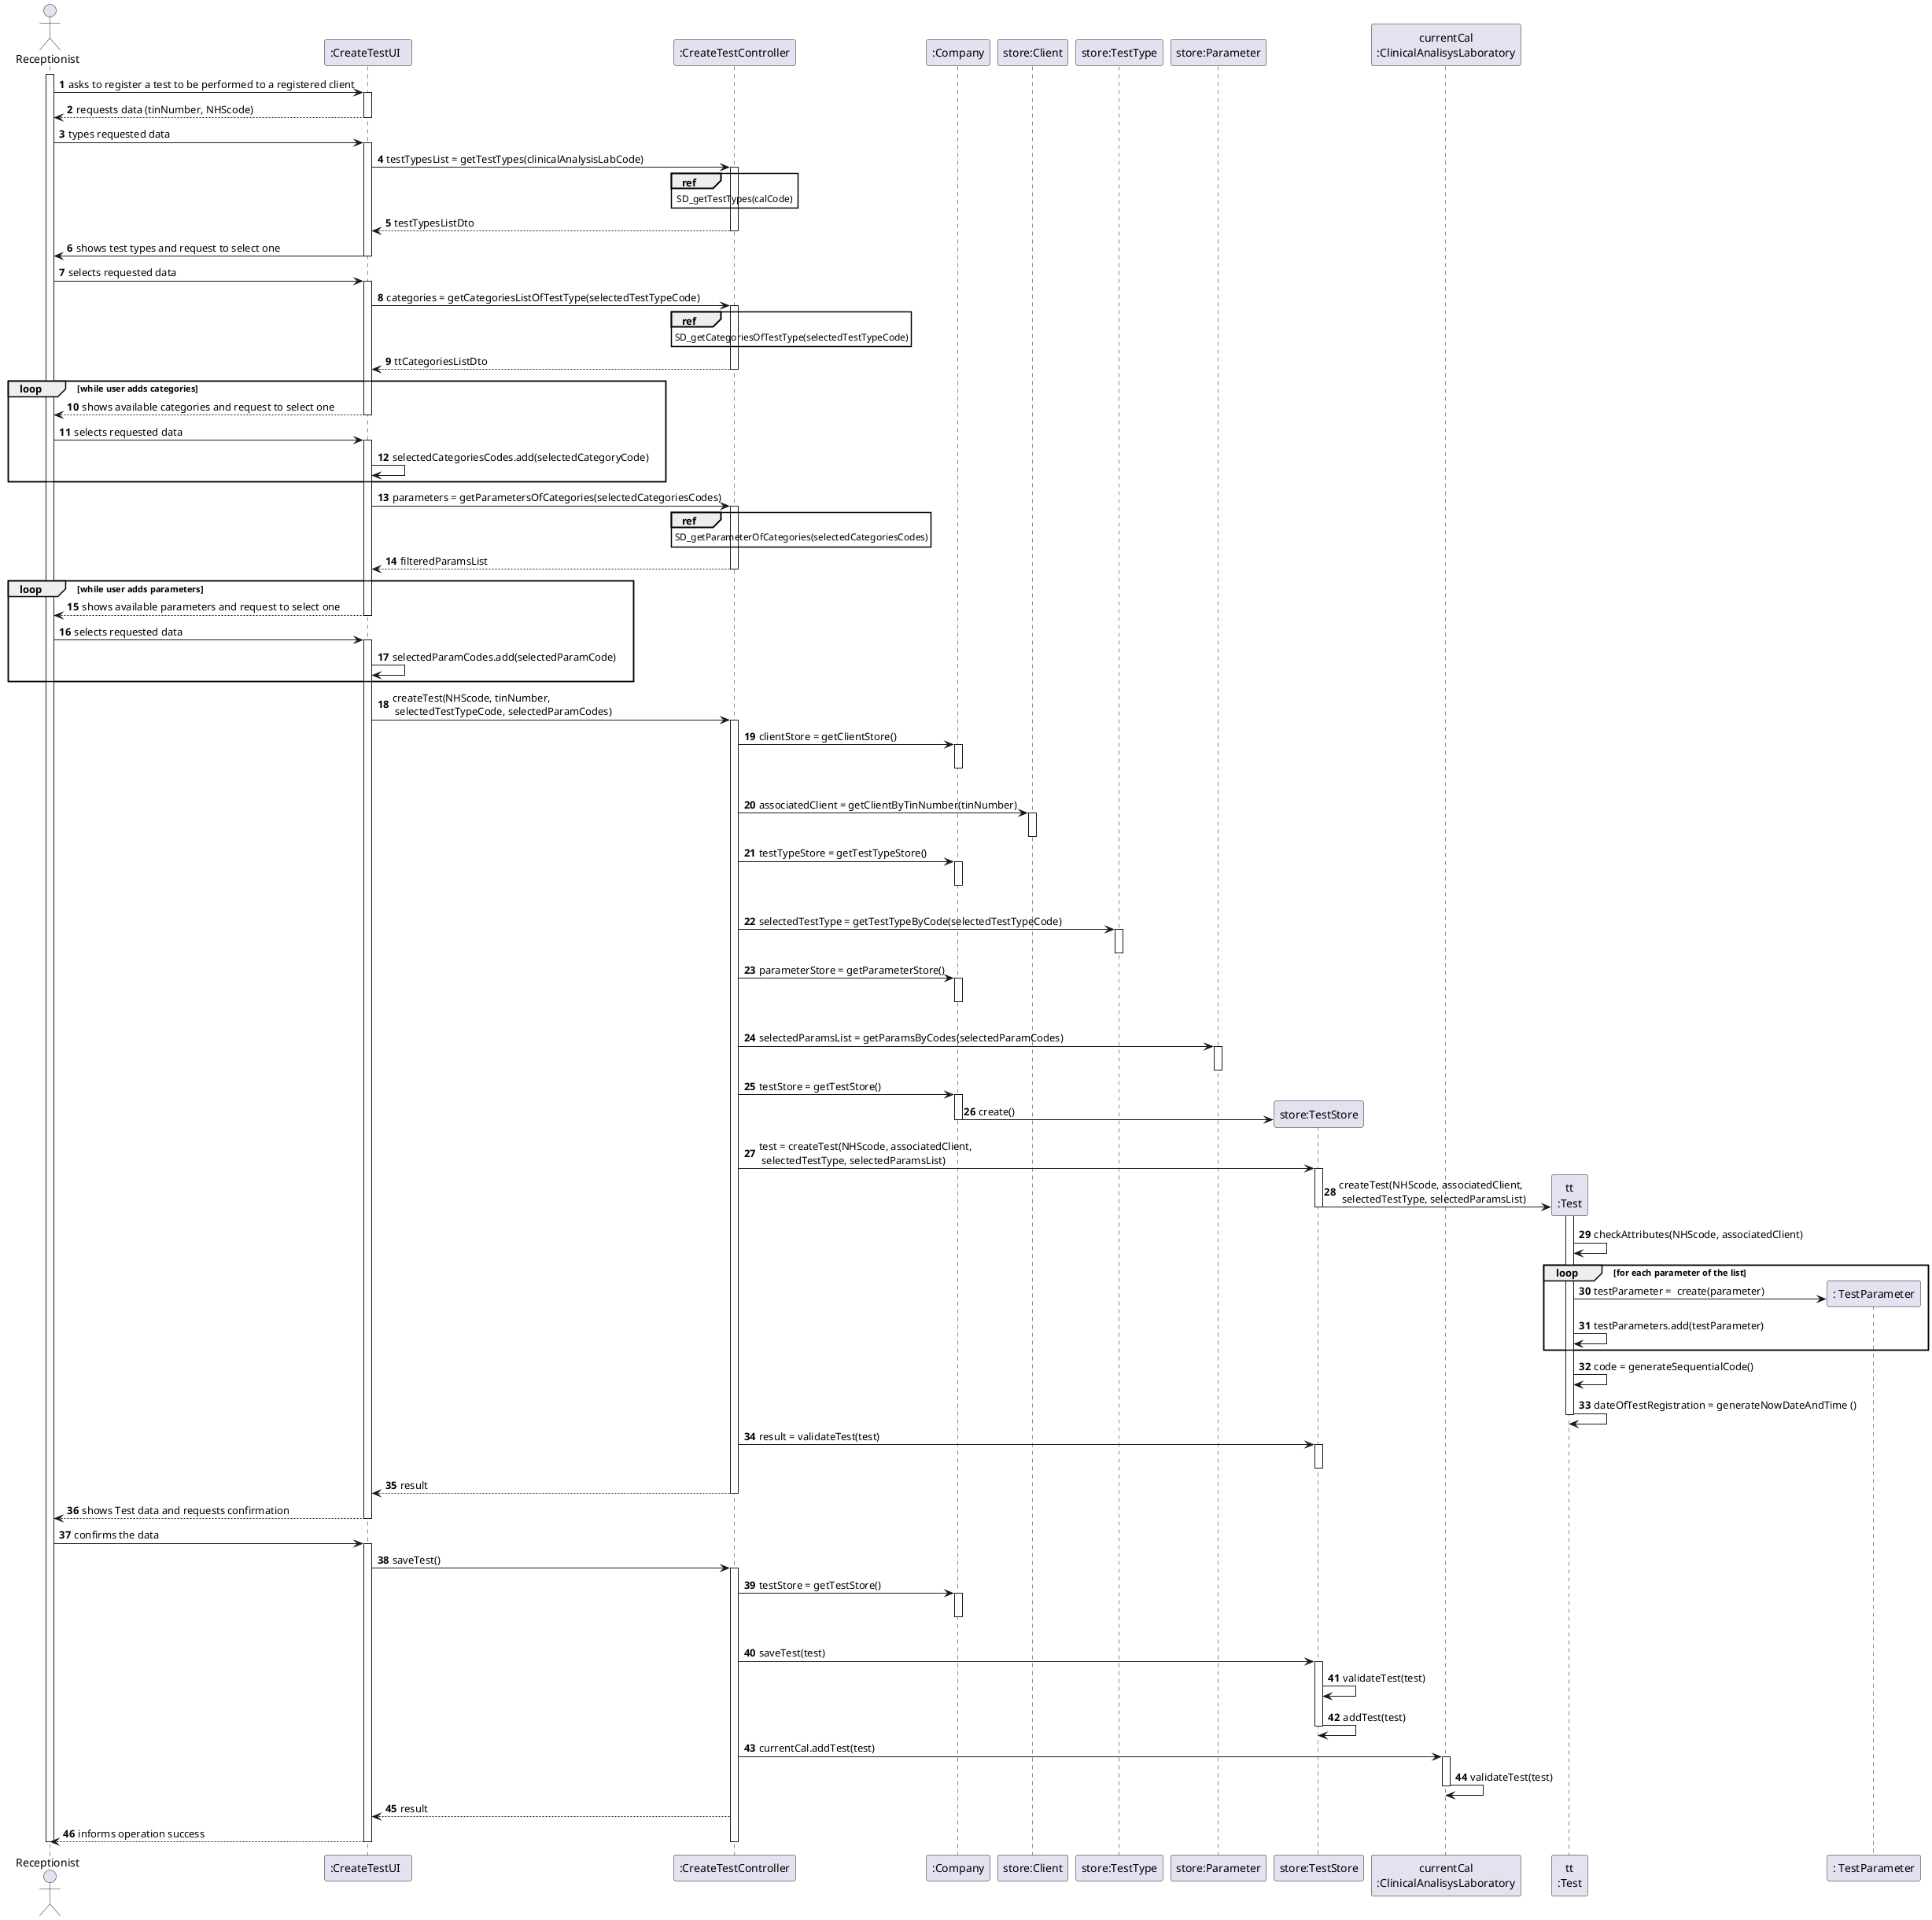 @startuml
autonumber
'hide footbox
actor "Receptionist" as ADM

participant ":CreateTestUI  " as UI
participant ":CreateTestController" as CTRL
participant ":Company" as PLAT
participant "store:Client" as CLIENT_STORE
participant "store:TestType" as TEST_TYPE_STORE
participant "store:Parameter" as PARAM_STORE

/'participant ":Platform" as PLAT'/
participant "store:TestStore" as ORG
participant "currentCal\n:ClinicalAnalisysLaboratory" as CAL
participant "tt\n:Test" as TAREFA
participant ": TestParameter" as tp

activate ADM
ADM -> UI : asks to register a test to be performed to a registered client
activate UI


UI --> ADM : requests data (tinNumber, NHScode)
deactivate UI


ADM -> UI : types requested data
activate UI
UI -> CTRL : testTypesList = getTestTypes(clinicalAnalysisLabCode)
activate CTRL
ref over CTRL
SD_getTestTypes(calCode)
end
CTRL --> UI : testTypesListDto
deactivate CTRL
UI -> ADM : shows test types and request to select one
deactivate UI

ADM -> UI : selects requested data
activate UI

UI -> CTRL : categories = getCategoriesListOfTestType(selectedTestTypeCode)
activate CTRL
ref over CTRL
SD_getCategoriesOfTestType(selectedTestTypeCode)
end

CTRL --> UI : ttCategoriesListDto
deactivate CTRL

loop while user adds categories
UI --> ADM : shows available categories and request to select one
deactivate PLAT
deactivate UI


ADM -> UI : selects requested data
activate UI
UI -> UI : selectedCategoriesCodes.add(selectedCategoryCode)
end

UI -> CTRL : parameters = getParametersOfCategories(selectedCategoriesCodes)
activate CTRL
ref over CTRL
SD_getParameterOfCategories(selectedCategoriesCodes)
end

CTRL --> UI : filteredParamsList
deactivate CTRL

loop while user adds parameters
UI --> ADM : shows available parameters and request to select one
deactivate PLAT
deactivate UI


ADM -> UI : selects requested data
activate UI
UI -> UI : selectedParamCodes.add(selectedParamCode)
end

UI -> CTRL : createTest(NHScode, tinNumber,\n selectedTestTypeCode, selectedParamCodes)
activate CTRL
CTRL -> PLAT : clientStore = getClientStore()
activate PLAT
|||
deactivate PLAT


CTRL -> CLIENT_STORE : associatedClient = getClientByTinNumber(tinNumber)
activate CLIENT_STORE
deactivate CLIENT_STORE



CTRL -> PLAT : testTypeStore = getTestTypeStore()
activate PLAT
|||
deactivate PLAT

CTRL -> TEST_TYPE_STORE : selectedTestType = getTestTypeByCode(selectedTestTypeCode)
activate TEST_TYPE_STORE
deactivate TEST_TYPE_STORE

CTRL -> PLAT : parameterStore = getParameterStore()
activate PLAT
|||
deactivate PLAT

CTRL -> PARAM_STORE : selectedParamsList = getParamsByCodes(selectedParamCodes)
activate PARAM_STORE
deactivate PARAM_STORE


CTRL -> PLAT : testStore = getTestStore()
activate PLAT
PLAT -> ORG** : create()
deactivate PLAT

CTRL -> ORG : test = createTest(NHScode, associatedClient,\n selectedTestType, selectedParamsList)
activate ORG
ORG -> TAREFA** : createTest(NHScode, associatedClient,\n selectedTestType, selectedParamsList)
deactivate ORG

activate TAREFA
TAREFA -> TAREFA : checkAttributes(NHScode, associatedClient)



loop for each parameter of the list
TAREFA -> tp**: testParameter =  create(parameter)
TAREFA -> TAREFA: testParameters.add(testParameter)
end

TAREFA -> TAREFA : code = generateSequentialCode()




TAREFA -> TAREFA : dateOfTestRegistration = generateNowDateAndTime ()
deactivate TAREFA

CTRL -> ORG : result = validateTest(test)
activate ORG
deactivate ORG



CTRL --> UI : result
deactivate CTRL
UI --> ADM : shows Test data and requests confirmation
deactivate PLAT
deactivate UI


ADM -> UI : confirms the data
activate UI
UI -> CTRL : saveTest()
activate CTRL
CTRL -> PLAT : testStore = getTestStore()
activate PLAT
|||
deactivate PLAT

CTRL -> ORG : saveTest(test)
activate ORG

ORG -> ORG: validateTest(test)
ORG -> ORG: addTest(test)
deactivate ORG

CTRL -> CAL : currentCal.addTest(test)
activate CAL

CAL -> CAL : validateTest(test)

deactivate CAL

CTRL --> UI: result

UI --> ADM : informs operation success
deactivate ORG
deactivate CTRL
deactivate UI

deactivate ADM

@enduml
